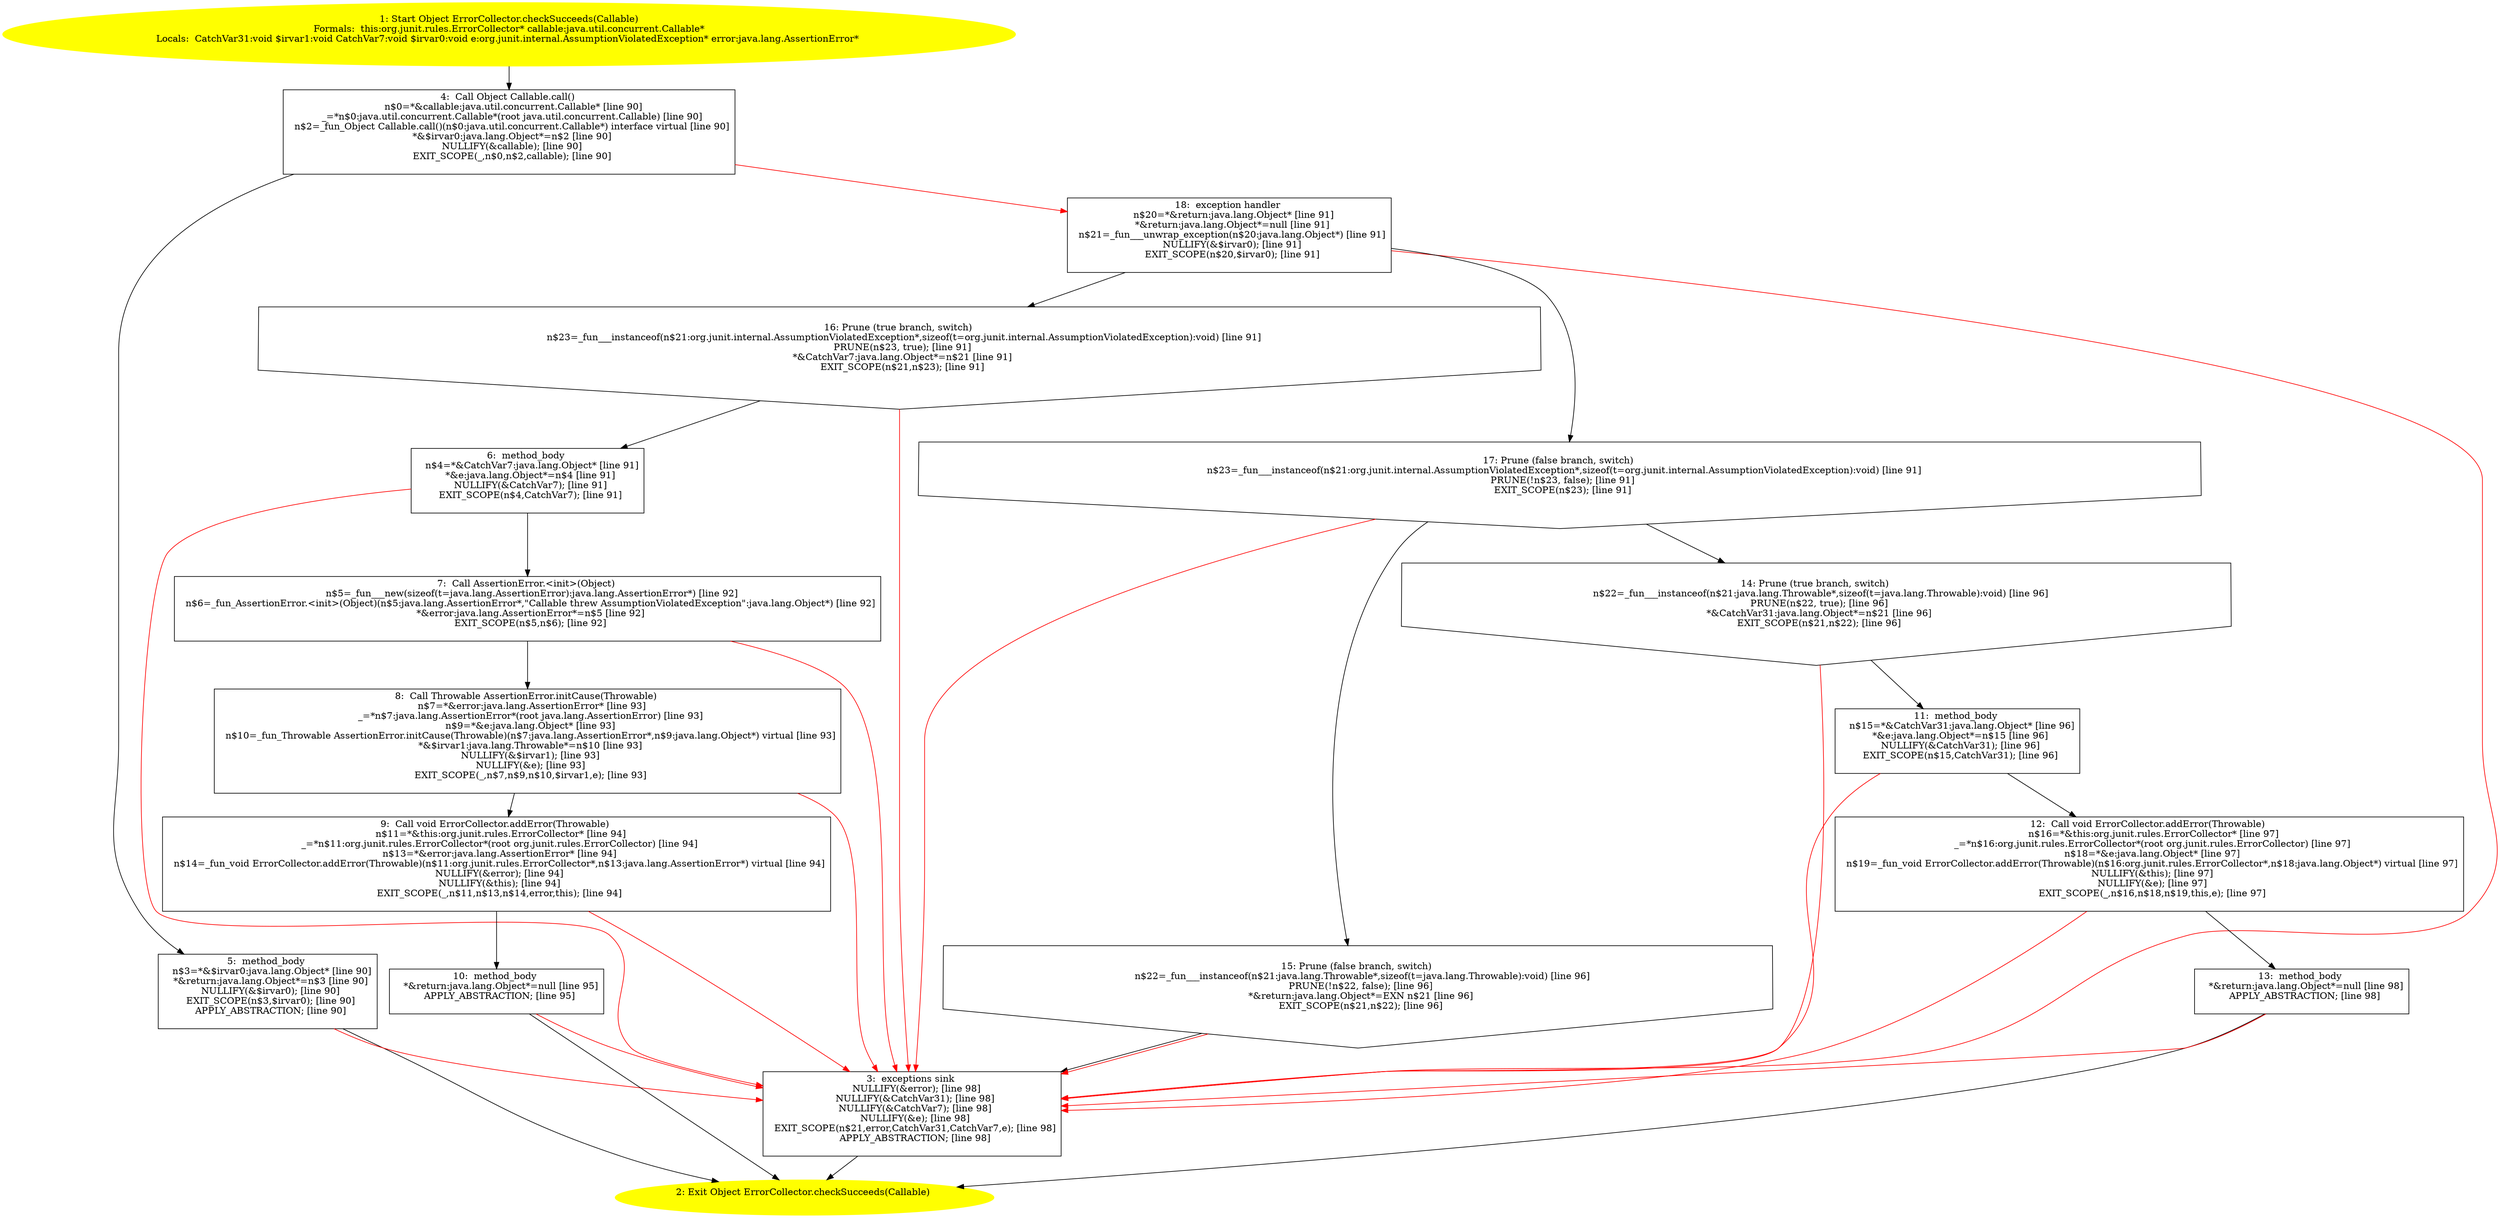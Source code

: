 /* @generated */
digraph cfg {
"org.junit.rules.ErrorCollector.checkSucceeds(java.util.concurrent.Callable):java.lang.Object.008335f4007a9b89ca5b9557a8b40d5f_1" [label="1: Start Object ErrorCollector.checkSucceeds(Callable)\nFormals:  this:org.junit.rules.ErrorCollector* callable:java.util.concurrent.Callable*\nLocals:  CatchVar31:void $irvar1:void CatchVar7:void $irvar0:void e:org.junit.internal.AssumptionViolatedException* error:java.lang.AssertionError* \n  " color=yellow style=filled]
	

	 "org.junit.rules.ErrorCollector.checkSucceeds(java.util.concurrent.Callable):java.lang.Object.008335f4007a9b89ca5b9557a8b40d5f_1" -> "org.junit.rules.ErrorCollector.checkSucceeds(java.util.concurrent.Callable):java.lang.Object.008335f4007a9b89ca5b9557a8b40d5f_4" ;
"org.junit.rules.ErrorCollector.checkSucceeds(java.util.concurrent.Callable):java.lang.Object.008335f4007a9b89ca5b9557a8b40d5f_2" [label="2: Exit Object ErrorCollector.checkSucceeds(Callable) \n  " color=yellow style=filled]
	

"org.junit.rules.ErrorCollector.checkSucceeds(java.util.concurrent.Callable):java.lang.Object.008335f4007a9b89ca5b9557a8b40d5f_3" [label="3:  exceptions sink \n   NULLIFY(&error); [line 98]\n  NULLIFY(&CatchVar31); [line 98]\n  NULLIFY(&CatchVar7); [line 98]\n  NULLIFY(&e); [line 98]\n  EXIT_SCOPE(n$21,error,CatchVar31,CatchVar7,e); [line 98]\n  APPLY_ABSTRACTION; [line 98]\n " shape="box"]
	

	 "org.junit.rules.ErrorCollector.checkSucceeds(java.util.concurrent.Callable):java.lang.Object.008335f4007a9b89ca5b9557a8b40d5f_3" -> "org.junit.rules.ErrorCollector.checkSucceeds(java.util.concurrent.Callable):java.lang.Object.008335f4007a9b89ca5b9557a8b40d5f_2" ;
"org.junit.rules.ErrorCollector.checkSucceeds(java.util.concurrent.Callable):java.lang.Object.008335f4007a9b89ca5b9557a8b40d5f_4" [label="4:  Call Object Callable.call() \n   n$0=*&callable:java.util.concurrent.Callable* [line 90]\n  _=*n$0:java.util.concurrent.Callable*(root java.util.concurrent.Callable) [line 90]\n  n$2=_fun_Object Callable.call()(n$0:java.util.concurrent.Callable*) interface virtual [line 90]\n  *&$irvar0:java.lang.Object*=n$2 [line 90]\n  NULLIFY(&callable); [line 90]\n  EXIT_SCOPE(_,n$0,n$2,callable); [line 90]\n " shape="box"]
	

	 "org.junit.rules.ErrorCollector.checkSucceeds(java.util.concurrent.Callable):java.lang.Object.008335f4007a9b89ca5b9557a8b40d5f_4" -> "org.junit.rules.ErrorCollector.checkSucceeds(java.util.concurrent.Callable):java.lang.Object.008335f4007a9b89ca5b9557a8b40d5f_5" ;
	 "org.junit.rules.ErrorCollector.checkSucceeds(java.util.concurrent.Callable):java.lang.Object.008335f4007a9b89ca5b9557a8b40d5f_4" -> "org.junit.rules.ErrorCollector.checkSucceeds(java.util.concurrent.Callable):java.lang.Object.008335f4007a9b89ca5b9557a8b40d5f_18" [color="red" ];
"org.junit.rules.ErrorCollector.checkSucceeds(java.util.concurrent.Callable):java.lang.Object.008335f4007a9b89ca5b9557a8b40d5f_5" [label="5:  method_body \n   n$3=*&$irvar0:java.lang.Object* [line 90]\n  *&return:java.lang.Object*=n$3 [line 90]\n  NULLIFY(&$irvar0); [line 90]\n  EXIT_SCOPE(n$3,$irvar0); [line 90]\n  APPLY_ABSTRACTION; [line 90]\n " shape="box"]
	

	 "org.junit.rules.ErrorCollector.checkSucceeds(java.util.concurrent.Callable):java.lang.Object.008335f4007a9b89ca5b9557a8b40d5f_5" -> "org.junit.rules.ErrorCollector.checkSucceeds(java.util.concurrent.Callable):java.lang.Object.008335f4007a9b89ca5b9557a8b40d5f_2" ;
	 "org.junit.rules.ErrorCollector.checkSucceeds(java.util.concurrent.Callable):java.lang.Object.008335f4007a9b89ca5b9557a8b40d5f_5" -> "org.junit.rules.ErrorCollector.checkSucceeds(java.util.concurrent.Callable):java.lang.Object.008335f4007a9b89ca5b9557a8b40d5f_3" [color="red" ];
"org.junit.rules.ErrorCollector.checkSucceeds(java.util.concurrent.Callable):java.lang.Object.008335f4007a9b89ca5b9557a8b40d5f_6" [label="6:  method_body \n   n$4=*&CatchVar7:java.lang.Object* [line 91]\n  *&e:java.lang.Object*=n$4 [line 91]\n  NULLIFY(&CatchVar7); [line 91]\n  EXIT_SCOPE(n$4,CatchVar7); [line 91]\n " shape="box"]
	

	 "org.junit.rules.ErrorCollector.checkSucceeds(java.util.concurrent.Callable):java.lang.Object.008335f4007a9b89ca5b9557a8b40d5f_6" -> "org.junit.rules.ErrorCollector.checkSucceeds(java.util.concurrent.Callable):java.lang.Object.008335f4007a9b89ca5b9557a8b40d5f_7" ;
	 "org.junit.rules.ErrorCollector.checkSucceeds(java.util.concurrent.Callable):java.lang.Object.008335f4007a9b89ca5b9557a8b40d5f_6" -> "org.junit.rules.ErrorCollector.checkSucceeds(java.util.concurrent.Callable):java.lang.Object.008335f4007a9b89ca5b9557a8b40d5f_3" [color="red" ];
"org.junit.rules.ErrorCollector.checkSucceeds(java.util.concurrent.Callable):java.lang.Object.008335f4007a9b89ca5b9557a8b40d5f_7" [label="7:  Call AssertionError.<init>(Object) \n   n$5=_fun___new(sizeof(t=java.lang.AssertionError):java.lang.AssertionError*) [line 92]\n  n$6=_fun_AssertionError.<init>(Object)(n$5:java.lang.AssertionError*,\"Callable threw AssumptionViolatedException\":java.lang.Object*) [line 92]\n  *&error:java.lang.AssertionError*=n$5 [line 92]\n  EXIT_SCOPE(n$5,n$6); [line 92]\n " shape="box"]
	

	 "org.junit.rules.ErrorCollector.checkSucceeds(java.util.concurrent.Callable):java.lang.Object.008335f4007a9b89ca5b9557a8b40d5f_7" -> "org.junit.rules.ErrorCollector.checkSucceeds(java.util.concurrent.Callable):java.lang.Object.008335f4007a9b89ca5b9557a8b40d5f_8" ;
	 "org.junit.rules.ErrorCollector.checkSucceeds(java.util.concurrent.Callable):java.lang.Object.008335f4007a9b89ca5b9557a8b40d5f_7" -> "org.junit.rules.ErrorCollector.checkSucceeds(java.util.concurrent.Callable):java.lang.Object.008335f4007a9b89ca5b9557a8b40d5f_3" [color="red" ];
"org.junit.rules.ErrorCollector.checkSucceeds(java.util.concurrent.Callable):java.lang.Object.008335f4007a9b89ca5b9557a8b40d5f_8" [label="8:  Call Throwable AssertionError.initCause(Throwable) \n   n$7=*&error:java.lang.AssertionError* [line 93]\n  _=*n$7:java.lang.AssertionError*(root java.lang.AssertionError) [line 93]\n  n$9=*&e:java.lang.Object* [line 93]\n  n$10=_fun_Throwable AssertionError.initCause(Throwable)(n$7:java.lang.AssertionError*,n$9:java.lang.Object*) virtual [line 93]\n  *&$irvar1:java.lang.Throwable*=n$10 [line 93]\n  NULLIFY(&$irvar1); [line 93]\n  NULLIFY(&e); [line 93]\n  EXIT_SCOPE(_,n$7,n$9,n$10,$irvar1,e); [line 93]\n " shape="box"]
	

	 "org.junit.rules.ErrorCollector.checkSucceeds(java.util.concurrent.Callable):java.lang.Object.008335f4007a9b89ca5b9557a8b40d5f_8" -> "org.junit.rules.ErrorCollector.checkSucceeds(java.util.concurrent.Callable):java.lang.Object.008335f4007a9b89ca5b9557a8b40d5f_9" ;
	 "org.junit.rules.ErrorCollector.checkSucceeds(java.util.concurrent.Callable):java.lang.Object.008335f4007a9b89ca5b9557a8b40d5f_8" -> "org.junit.rules.ErrorCollector.checkSucceeds(java.util.concurrent.Callable):java.lang.Object.008335f4007a9b89ca5b9557a8b40d5f_3" [color="red" ];
"org.junit.rules.ErrorCollector.checkSucceeds(java.util.concurrent.Callable):java.lang.Object.008335f4007a9b89ca5b9557a8b40d5f_9" [label="9:  Call void ErrorCollector.addError(Throwable) \n   n$11=*&this:org.junit.rules.ErrorCollector* [line 94]\n  _=*n$11:org.junit.rules.ErrorCollector*(root org.junit.rules.ErrorCollector) [line 94]\n  n$13=*&error:java.lang.AssertionError* [line 94]\n  n$14=_fun_void ErrorCollector.addError(Throwable)(n$11:org.junit.rules.ErrorCollector*,n$13:java.lang.AssertionError*) virtual [line 94]\n  NULLIFY(&error); [line 94]\n  NULLIFY(&this); [line 94]\n  EXIT_SCOPE(_,n$11,n$13,n$14,error,this); [line 94]\n " shape="box"]
	

	 "org.junit.rules.ErrorCollector.checkSucceeds(java.util.concurrent.Callable):java.lang.Object.008335f4007a9b89ca5b9557a8b40d5f_9" -> "org.junit.rules.ErrorCollector.checkSucceeds(java.util.concurrent.Callable):java.lang.Object.008335f4007a9b89ca5b9557a8b40d5f_10" ;
	 "org.junit.rules.ErrorCollector.checkSucceeds(java.util.concurrent.Callable):java.lang.Object.008335f4007a9b89ca5b9557a8b40d5f_9" -> "org.junit.rules.ErrorCollector.checkSucceeds(java.util.concurrent.Callable):java.lang.Object.008335f4007a9b89ca5b9557a8b40d5f_3" [color="red" ];
"org.junit.rules.ErrorCollector.checkSucceeds(java.util.concurrent.Callable):java.lang.Object.008335f4007a9b89ca5b9557a8b40d5f_10" [label="10:  method_body \n   *&return:java.lang.Object*=null [line 95]\n  APPLY_ABSTRACTION; [line 95]\n " shape="box"]
	

	 "org.junit.rules.ErrorCollector.checkSucceeds(java.util.concurrent.Callable):java.lang.Object.008335f4007a9b89ca5b9557a8b40d5f_10" -> "org.junit.rules.ErrorCollector.checkSucceeds(java.util.concurrent.Callable):java.lang.Object.008335f4007a9b89ca5b9557a8b40d5f_2" ;
	 "org.junit.rules.ErrorCollector.checkSucceeds(java.util.concurrent.Callable):java.lang.Object.008335f4007a9b89ca5b9557a8b40d5f_10" -> "org.junit.rules.ErrorCollector.checkSucceeds(java.util.concurrent.Callable):java.lang.Object.008335f4007a9b89ca5b9557a8b40d5f_3" [color="red" ];
"org.junit.rules.ErrorCollector.checkSucceeds(java.util.concurrent.Callable):java.lang.Object.008335f4007a9b89ca5b9557a8b40d5f_11" [label="11:  method_body \n   n$15=*&CatchVar31:java.lang.Object* [line 96]\n  *&e:java.lang.Object*=n$15 [line 96]\n  NULLIFY(&CatchVar31); [line 96]\n  EXIT_SCOPE(n$15,CatchVar31); [line 96]\n " shape="box"]
	

	 "org.junit.rules.ErrorCollector.checkSucceeds(java.util.concurrent.Callable):java.lang.Object.008335f4007a9b89ca5b9557a8b40d5f_11" -> "org.junit.rules.ErrorCollector.checkSucceeds(java.util.concurrent.Callable):java.lang.Object.008335f4007a9b89ca5b9557a8b40d5f_12" ;
	 "org.junit.rules.ErrorCollector.checkSucceeds(java.util.concurrent.Callable):java.lang.Object.008335f4007a9b89ca5b9557a8b40d5f_11" -> "org.junit.rules.ErrorCollector.checkSucceeds(java.util.concurrent.Callable):java.lang.Object.008335f4007a9b89ca5b9557a8b40d5f_3" [color="red" ];
"org.junit.rules.ErrorCollector.checkSucceeds(java.util.concurrent.Callable):java.lang.Object.008335f4007a9b89ca5b9557a8b40d5f_12" [label="12:  Call void ErrorCollector.addError(Throwable) \n   n$16=*&this:org.junit.rules.ErrorCollector* [line 97]\n  _=*n$16:org.junit.rules.ErrorCollector*(root org.junit.rules.ErrorCollector) [line 97]\n  n$18=*&e:java.lang.Object* [line 97]\n  n$19=_fun_void ErrorCollector.addError(Throwable)(n$16:org.junit.rules.ErrorCollector*,n$18:java.lang.Object*) virtual [line 97]\n  NULLIFY(&this); [line 97]\n  NULLIFY(&e); [line 97]\n  EXIT_SCOPE(_,n$16,n$18,n$19,this,e); [line 97]\n " shape="box"]
	

	 "org.junit.rules.ErrorCollector.checkSucceeds(java.util.concurrent.Callable):java.lang.Object.008335f4007a9b89ca5b9557a8b40d5f_12" -> "org.junit.rules.ErrorCollector.checkSucceeds(java.util.concurrent.Callable):java.lang.Object.008335f4007a9b89ca5b9557a8b40d5f_13" ;
	 "org.junit.rules.ErrorCollector.checkSucceeds(java.util.concurrent.Callable):java.lang.Object.008335f4007a9b89ca5b9557a8b40d5f_12" -> "org.junit.rules.ErrorCollector.checkSucceeds(java.util.concurrent.Callable):java.lang.Object.008335f4007a9b89ca5b9557a8b40d5f_3" [color="red" ];
"org.junit.rules.ErrorCollector.checkSucceeds(java.util.concurrent.Callable):java.lang.Object.008335f4007a9b89ca5b9557a8b40d5f_13" [label="13:  method_body \n   *&return:java.lang.Object*=null [line 98]\n  APPLY_ABSTRACTION; [line 98]\n " shape="box"]
	

	 "org.junit.rules.ErrorCollector.checkSucceeds(java.util.concurrent.Callable):java.lang.Object.008335f4007a9b89ca5b9557a8b40d5f_13" -> "org.junit.rules.ErrorCollector.checkSucceeds(java.util.concurrent.Callable):java.lang.Object.008335f4007a9b89ca5b9557a8b40d5f_2" ;
	 "org.junit.rules.ErrorCollector.checkSucceeds(java.util.concurrent.Callable):java.lang.Object.008335f4007a9b89ca5b9557a8b40d5f_13" -> "org.junit.rules.ErrorCollector.checkSucceeds(java.util.concurrent.Callable):java.lang.Object.008335f4007a9b89ca5b9557a8b40d5f_3" [color="red" ];
"org.junit.rules.ErrorCollector.checkSucceeds(java.util.concurrent.Callable):java.lang.Object.008335f4007a9b89ca5b9557a8b40d5f_14" [label="14: Prune (true branch, switch) \n   n$22=_fun___instanceof(n$21:java.lang.Throwable*,sizeof(t=java.lang.Throwable):void) [line 96]\n  PRUNE(n$22, true); [line 96]\n  *&CatchVar31:java.lang.Object*=n$21 [line 96]\n  EXIT_SCOPE(n$21,n$22); [line 96]\n " shape="invhouse"]
	

	 "org.junit.rules.ErrorCollector.checkSucceeds(java.util.concurrent.Callable):java.lang.Object.008335f4007a9b89ca5b9557a8b40d5f_14" -> "org.junit.rules.ErrorCollector.checkSucceeds(java.util.concurrent.Callable):java.lang.Object.008335f4007a9b89ca5b9557a8b40d5f_11" ;
	 "org.junit.rules.ErrorCollector.checkSucceeds(java.util.concurrent.Callable):java.lang.Object.008335f4007a9b89ca5b9557a8b40d5f_14" -> "org.junit.rules.ErrorCollector.checkSucceeds(java.util.concurrent.Callable):java.lang.Object.008335f4007a9b89ca5b9557a8b40d5f_3" [color="red" ];
"org.junit.rules.ErrorCollector.checkSucceeds(java.util.concurrent.Callable):java.lang.Object.008335f4007a9b89ca5b9557a8b40d5f_15" [label="15: Prune (false branch, switch) \n   n$22=_fun___instanceof(n$21:java.lang.Throwable*,sizeof(t=java.lang.Throwable):void) [line 96]\n  PRUNE(!n$22, false); [line 96]\n  *&return:java.lang.Object*=EXN n$21 [line 96]\n  EXIT_SCOPE(n$21,n$22); [line 96]\n " shape="invhouse"]
	

	 "org.junit.rules.ErrorCollector.checkSucceeds(java.util.concurrent.Callable):java.lang.Object.008335f4007a9b89ca5b9557a8b40d5f_15" -> "org.junit.rules.ErrorCollector.checkSucceeds(java.util.concurrent.Callable):java.lang.Object.008335f4007a9b89ca5b9557a8b40d5f_3" ;
	 "org.junit.rules.ErrorCollector.checkSucceeds(java.util.concurrent.Callable):java.lang.Object.008335f4007a9b89ca5b9557a8b40d5f_15" -> "org.junit.rules.ErrorCollector.checkSucceeds(java.util.concurrent.Callable):java.lang.Object.008335f4007a9b89ca5b9557a8b40d5f_3" [color="red" ];
"org.junit.rules.ErrorCollector.checkSucceeds(java.util.concurrent.Callable):java.lang.Object.008335f4007a9b89ca5b9557a8b40d5f_16" [label="16: Prune (true branch, switch) \n   n$23=_fun___instanceof(n$21:org.junit.internal.AssumptionViolatedException*,sizeof(t=org.junit.internal.AssumptionViolatedException):void) [line 91]\n  PRUNE(n$23, true); [line 91]\n  *&CatchVar7:java.lang.Object*=n$21 [line 91]\n  EXIT_SCOPE(n$21,n$23); [line 91]\n " shape="invhouse"]
	

	 "org.junit.rules.ErrorCollector.checkSucceeds(java.util.concurrent.Callable):java.lang.Object.008335f4007a9b89ca5b9557a8b40d5f_16" -> "org.junit.rules.ErrorCollector.checkSucceeds(java.util.concurrent.Callable):java.lang.Object.008335f4007a9b89ca5b9557a8b40d5f_6" ;
	 "org.junit.rules.ErrorCollector.checkSucceeds(java.util.concurrent.Callable):java.lang.Object.008335f4007a9b89ca5b9557a8b40d5f_16" -> "org.junit.rules.ErrorCollector.checkSucceeds(java.util.concurrent.Callable):java.lang.Object.008335f4007a9b89ca5b9557a8b40d5f_3" [color="red" ];
"org.junit.rules.ErrorCollector.checkSucceeds(java.util.concurrent.Callable):java.lang.Object.008335f4007a9b89ca5b9557a8b40d5f_17" [label="17: Prune (false branch, switch) \n   n$23=_fun___instanceof(n$21:org.junit.internal.AssumptionViolatedException*,sizeof(t=org.junit.internal.AssumptionViolatedException):void) [line 91]\n  PRUNE(!n$23, false); [line 91]\n  EXIT_SCOPE(n$23); [line 91]\n " shape="invhouse"]
	

	 "org.junit.rules.ErrorCollector.checkSucceeds(java.util.concurrent.Callable):java.lang.Object.008335f4007a9b89ca5b9557a8b40d5f_17" -> "org.junit.rules.ErrorCollector.checkSucceeds(java.util.concurrent.Callable):java.lang.Object.008335f4007a9b89ca5b9557a8b40d5f_14" ;
	 "org.junit.rules.ErrorCollector.checkSucceeds(java.util.concurrent.Callable):java.lang.Object.008335f4007a9b89ca5b9557a8b40d5f_17" -> "org.junit.rules.ErrorCollector.checkSucceeds(java.util.concurrent.Callable):java.lang.Object.008335f4007a9b89ca5b9557a8b40d5f_15" ;
	 "org.junit.rules.ErrorCollector.checkSucceeds(java.util.concurrent.Callable):java.lang.Object.008335f4007a9b89ca5b9557a8b40d5f_17" -> "org.junit.rules.ErrorCollector.checkSucceeds(java.util.concurrent.Callable):java.lang.Object.008335f4007a9b89ca5b9557a8b40d5f_3" [color="red" ];
"org.junit.rules.ErrorCollector.checkSucceeds(java.util.concurrent.Callable):java.lang.Object.008335f4007a9b89ca5b9557a8b40d5f_18" [label="18:  exception handler \n   n$20=*&return:java.lang.Object* [line 91]\n  *&return:java.lang.Object*=null [line 91]\n  n$21=_fun___unwrap_exception(n$20:java.lang.Object*) [line 91]\n  NULLIFY(&$irvar0); [line 91]\n  EXIT_SCOPE(n$20,$irvar0); [line 91]\n " shape="box"]
	

	 "org.junit.rules.ErrorCollector.checkSucceeds(java.util.concurrent.Callable):java.lang.Object.008335f4007a9b89ca5b9557a8b40d5f_18" -> "org.junit.rules.ErrorCollector.checkSucceeds(java.util.concurrent.Callable):java.lang.Object.008335f4007a9b89ca5b9557a8b40d5f_16" ;
	 "org.junit.rules.ErrorCollector.checkSucceeds(java.util.concurrent.Callable):java.lang.Object.008335f4007a9b89ca5b9557a8b40d5f_18" -> "org.junit.rules.ErrorCollector.checkSucceeds(java.util.concurrent.Callable):java.lang.Object.008335f4007a9b89ca5b9557a8b40d5f_17" ;
	 "org.junit.rules.ErrorCollector.checkSucceeds(java.util.concurrent.Callable):java.lang.Object.008335f4007a9b89ca5b9557a8b40d5f_18" -> "org.junit.rules.ErrorCollector.checkSucceeds(java.util.concurrent.Callable):java.lang.Object.008335f4007a9b89ca5b9557a8b40d5f_3" [color="red" ];
}
